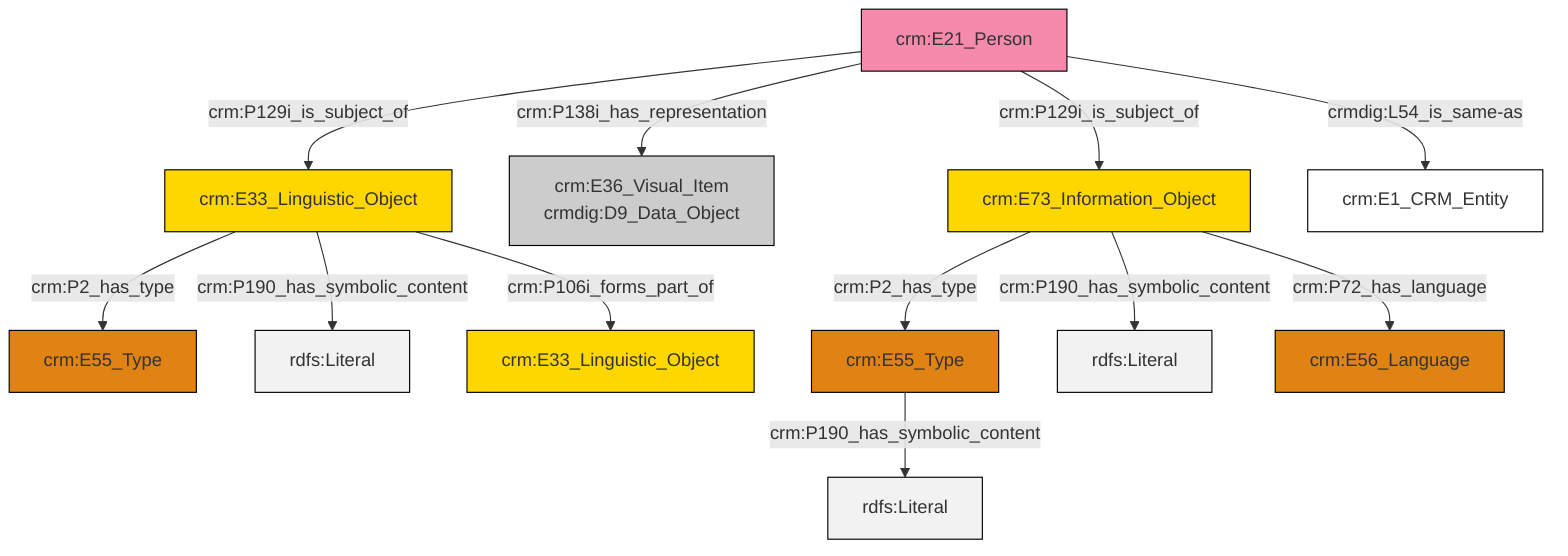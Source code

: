 graph TD
classDef Literal fill:#f2f2f2,stroke:#000000;
classDef CRM_Entity fill:#FFFFFF,stroke:#000000;
classDef Temporal_Entity fill:#00C9E6, stroke:#000000;
classDef Type fill:#E18312, stroke:#000000;
classDef Time-Span fill:#2C9C91, stroke:#000000;
classDef Appellation fill:#FFEB7F, stroke:#000000;
classDef Place fill:#008836, stroke:#000000;
classDef Persistent_Item fill:#B266B2, stroke:#000000;
classDef Conceptual_Object fill:#FFD700, stroke:#000000;
classDef Physical_Thing fill:#D2B48C, stroke:#000000;
classDef Actor fill:#f58aad, stroke:#000000;
classDef PC_Classes fill:#4ce600, stroke:#000000;
classDef Multi fill:#cccccc,stroke:#000000;

0["crm:E73_Information_Object"]:::Conceptual_Object -->|crm:P2_has_type| 1["crm:E55_Type"]:::Type
4["crm:E33_Linguistic_Object"]:::Conceptual_Object -->|crm:P2_has_type| 6["crm:E55_Type"]:::Type
4["crm:E33_Linguistic_Object"]:::Conceptual_Object -->|crm:P190_has_symbolic_content| 11[rdfs:Literal]:::Literal
7["crm:E21_Person"]:::Actor -->|crm:P129i_is_subject_of| 4["crm:E33_Linguistic_Object"]:::Conceptual_Object
7["crm:E21_Person"]:::Actor -->|crm:P138i_has_representation| 2["crm:E36_Visual_Item<br>crmdig:D9_Data_Object"]:::Multi
4["crm:E33_Linguistic_Object"]:::Conceptual_Object -->|crm:P106i_forms_part_of| 14["crm:E33_Linguistic_Object"]:::Conceptual_Object
7["crm:E21_Person"]:::Actor -->|crm:P129i_is_subject_of| 0["crm:E73_Information_Object"]:::Conceptual_Object
1["crm:E55_Type"]:::Type -->|crm:P190_has_symbolic_content| 21[rdfs:Literal]:::Literal
0["crm:E73_Information_Object"]:::Conceptual_Object -->|crm:P190_has_symbolic_content| 22[rdfs:Literal]:::Literal
0["crm:E73_Information_Object"]:::Conceptual_Object -->|crm:P72_has_language| 9["crm:E56_Language"]:::Type
7["crm:E21_Person"]:::Actor -->|crmdig:L54_is_same-as| 16["crm:E1_CRM_Entity"]:::CRM_Entity
